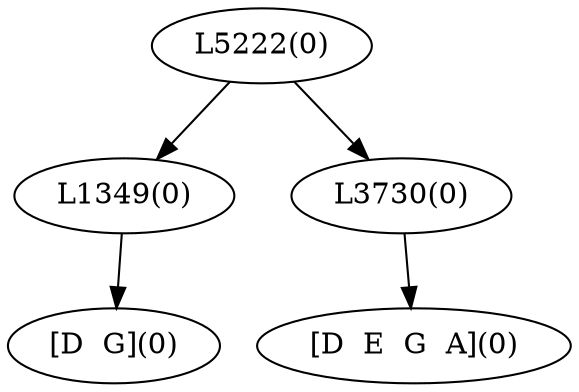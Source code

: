 digraph sample{
"L1349(0)"->"[D  G](0)"
"L3730(0)"->"[D  E  G  A](0)"
"L5222(0)"->"L1349(0)"
"L5222(0)"->"L3730(0)"
{rank = min; "L5222(0)"}
{rank = same; "L1349(0)"; "L3730(0)";}
{rank = max; "[D  E  G  A](0)"; "[D  G](0)";}
}